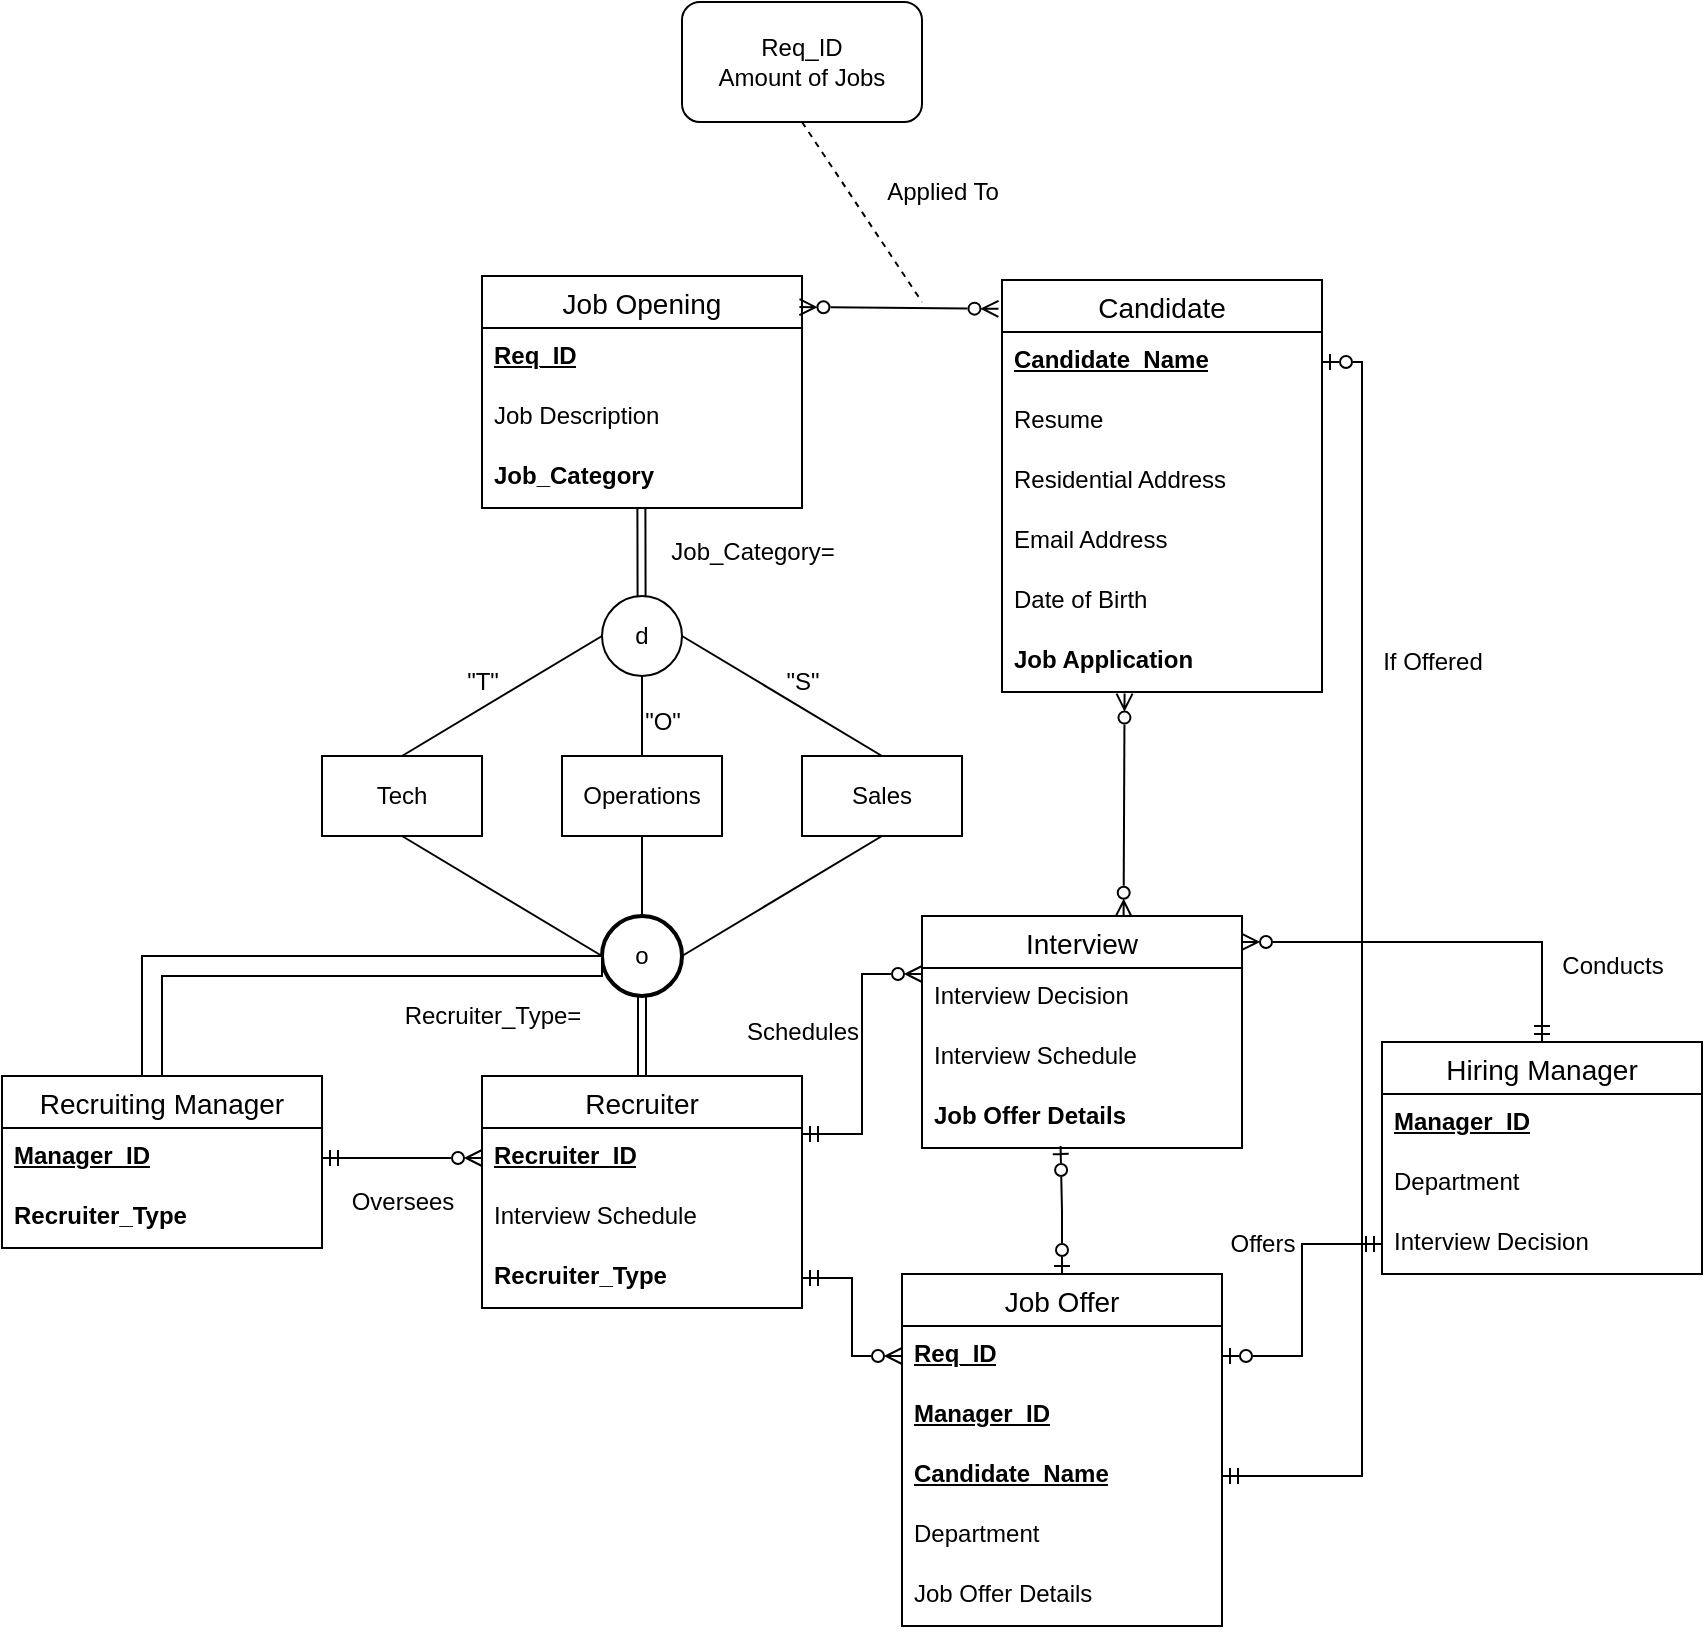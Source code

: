 <mxfile version="22.0.5" type="device">
  <diagram name="Page-1" id="18EpJnspM68TObBnQlz2">
    <mxGraphModel dx="1588" dy="966" grid="1" gridSize="10" guides="1" tooltips="1" connect="1" arrows="1" fold="1" page="1" pageScale="1" pageWidth="850" pageHeight="1100" math="0" shadow="0">
      <root>
        <mxCell id="0" />
        <mxCell id="1" parent="0" />
        <mxCell id="Vh-mc57jUNbCQ79QE870-1" value="Candidate" style="swimlane;fontStyle=0;childLayout=stackLayout;horizontal=1;startSize=26;horizontalStack=0;resizeParent=1;resizeParentMax=0;resizeLast=0;collapsible=1;marginBottom=0;align=center;fontSize=14;" vertex="1" parent="1">
          <mxGeometry x="500" y="283" width="160" height="206" as="geometry" />
        </mxCell>
        <mxCell id="Vh-mc57jUNbCQ79QE870-2" value="&lt;b&gt;&lt;u&gt;Candidate_Name&lt;/u&gt;&lt;/b&gt;" style="text;strokeColor=none;fillColor=none;spacingLeft=4;spacingRight=4;overflow=hidden;rotatable=0;points=[[0,0.5],[1,0.5]];portConstraint=eastwest;fontSize=12;whiteSpace=wrap;html=1;" vertex="1" parent="Vh-mc57jUNbCQ79QE870-1">
          <mxGeometry y="26" width="160" height="30" as="geometry" />
        </mxCell>
        <mxCell id="Vh-mc57jUNbCQ79QE870-3" value="Resume&lt;br&gt;" style="text;strokeColor=none;fillColor=none;spacingLeft=4;spacingRight=4;overflow=hidden;rotatable=0;points=[[0,0.5],[1,0.5]];portConstraint=eastwest;fontSize=12;whiteSpace=wrap;html=1;" vertex="1" parent="Vh-mc57jUNbCQ79QE870-1">
          <mxGeometry y="56" width="160" height="30" as="geometry" />
        </mxCell>
        <mxCell id="Vh-mc57jUNbCQ79QE870-4" value="Residential Address" style="text;strokeColor=none;fillColor=none;spacingLeft=4;spacingRight=4;overflow=hidden;rotatable=0;points=[[0,0.5],[1,0.5]];portConstraint=eastwest;fontSize=12;whiteSpace=wrap;html=1;" vertex="1" parent="Vh-mc57jUNbCQ79QE870-1">
          <mxGeometry y="86" width="160" height="30" as="geometry" />
        </mxCell>
        <mxCell id="Vh-mc57jUNbCQ79QE870-5" value="Email Address" style="text;strokeColor=none;fillColor=none;spacingLeft=4;spacingRight=4;overflow=hidden;rotatable=0;points=[[0,0.5],[1,0.5]];portConstraint=eastwest;fontSize=12;whiteSpace=wrap;html=1;" vertex="1" parent="Vh-mc57jUNbCQ79QE870-1">
          <mxGeometry y="116" width="160" height="30" as="geometry" />
        </mxCell>
        <mxCell id="Vh-mc57jUNbCQ79QE870-6" value="Date of Birth" style="text;strokeColor=none;fillColor=none;spacingLeft=4;spacingRight=4;overflow=hidden;rotatable=0;points=[[0,0.5],[1,0.5]];portConstraint=eastwest;fontSize=12;whiteSpace=wrap;html=1;" vertex="1" parent="Vh-mc57jUNbCQ79QE870-1">
          <mxGeometry y="146" width="160" height="30" as="geometry" />
        </mxCell>
        <mxCell id="Vh-mc57jUNbCQ79QE870-50" value="&lt;b&gt;Job Application&lt;/b&gt;" style="text;strokeColor=none;fillColor=none;spacingLeft=4;spacingRight=4;overflow=hidden;rotatable=0;points=[[0,0.5],[1,0.5]];portConstraint=eastwest;fontSize=12;whiteSpace=wrap;html=1;" vertex="1" parent="Vh-mc57jUNbCQ79QE870-1">
          <mxGeometry y="176" width="160" height="30" as="geometry" />
        </mxCell>
        <mxCell id="Vh-mc57jUNbCQ79QE870-12" value="Job Opening" style="swimlane;fontStyle=0;childLayout=stackLayout;horizontal=1;startSize=26;horizontalStack=0;resizeParent=1;resizeParentMax=0;resizeLast=0;collapsible=1;marginBottom=0;align=center;fontSize=14;" vertex="1" parent="1">
          <mxGeometry x="240" y="281" width="160" height="116" as="geometry" />
        </mxCell>
        <mxCell id="Vh-mc57jUNbCQ79QE870-13" value="&lt;b&gt;&lt;u&gt;Req_ID&lt;/u&gt;&lt;/b&gt;" style="text;strokeColor=none;fillColor=none;spacingLeft=4;spacingRight=4;overflow=hidden;rotatable=0;points=[[0,0.5],[1,0.5]];portConstraint=eastwest;fontSize=12;whiteSpace=wrap;html=1;" vertex="1" parent="Vh-mc57jUNbCQ79QE870-12">
          <mxGeometry y="26" width="160" height="30" as="geometry" />
        </mxCell>
        <mxCell id="Vh-mc57jUNbCQ79QE870-14" value="Job Description" style="text;strokeColor=none;fillColor=none;spacingLeft=4;spacingRight=4;overflow=hidden;rotatable=0;points=[[0,0.5],[1,0.5]];portConstraint=eastwest;fontSize=12;whiteSpace=wrap;html=1;" vertex="1" parent="Vh-mc57jUNbCQ79QE870-12">
          <mxGeometry y="56" width="160" height="30" as="geometry" />
        </mxCell>
        <mxCell id="Vh-mc57jUNbCQ79QE870-15" value="&lt;b&gt;Job_Category&lt;/b&gt;" style="text;strokeColor=none;fillColor=none;spacingLeft=4;spacingRight=4;overflow=hidden;rotatable=0;points=[[0,0.5],[1,0.5]];portConstraint=eastwest;fontSize=12;whiteSpace=wrap;html=1;" vertex="1" parent="Vh-mc57jUNbCQ79QE870-12">
          <mxGeometry y="86" width="160" height="30" as="geometry" />
        </mxCell>
        <mxCell id="Vh-mc57jUNbCQ79QE870-16" value="" style="shape=link;html=1;rounded=0;entryX=0.493;entryY=1.133;entryDx=0;entryDy=0;entryPerimeter=0;" edge="1" parent="1">
          <mxGeometry width="100" relative="1" as="geometry">
            <mxPoint x="319.82" y="457.01" as="sourcePoint" />
            <mxPoint x="319.7" y="397" as="targetPoint" />
          </mxGeometry>
        </mxCell>
        <mxCell id="Vh-mc57jUNbCQ79QE870-17" value="d" style="ellipse;whiteSpace=wrap;html=1;aspect=fixed;" vertex="1" parent="1">
          <mxGeometry x="300" y="441" width="40" height="40" as="geometry" />
        </mxCell>
        <mxCell id="Vh-mc57jUNbCQ79QE870-18" value="Job_Category=" style="text;html=1;align=center;verticalAlign=middle;resizable=0;points=[];autosize=1;strokeColor=none;fillColor=none;" vertex="1" parent="1">
          <mxGeometry x="320" y="404" width="110" height="30" as="geometry" />
        </mxCell>
        <mxCell id="Vh-mc57jUNbCQ79QE870-19" value="Tech" style="rounded=0;whiteSpace=wrap;html=1;" vertex="1" parent="1">
          <mxGeometry x="160" y="521" width="80" height="40" as="geometry" />
        </mxCell>
        <mxCell id="Vh-mc57jUNbCQ79QE870-20" value="Operations" style="rounded=0;whiteSpace=wrap;html=1;" vertex="1" parent="1">
          <mxGeometry x="280" y="521" width="80" height="40" as="geometry" />
        </mxCell>
        <mxCell id="Vh-mc57jUNbCQ79QE870-21" value="Sales" style="rounded=0;whiteSpace=wrap;html=1;" vertex="1" parent="1">
          <mxGeometry x="400" y="521" width="80" height="40" as="geometry" />
        </mxCell>
        <mxCell id="Vh-mc57jUNbCQ79QE870-22" value="" style="endArrow=none;html=1;rounded=0;exitX=0.5;exitY=0;exitDx=0;exitDy=0;entryX=0;entryY=0.5;entryDx=0;entryDy=0;" edge="1" parent="1" source="Vh-mc57jUNbCQ79QE870-19" target="Vh-mc57jUNbCQ79QE870-17">
          <mxGeometry relative="1" as="geometry">
            <mxPoint x="230" y="541" as="sourcePoint" />
            <mxPoint x="390" y="541" as="targetPoint" />
          </mxGeometry>
        </mxCell>
        <mxCell id="Vh-mc57jUNbCQ79QE870-23" value="" style="endArrow=none;html=1;rounded=0;exitX=0.5;exitY=0;exitDx=0;exitDy=0;entryX=0.5;entryY=1;entryDx=0;entryDy=0;" edge="1" parent="1" source="Vh-mc57jUNbCQ79QE870-20" target="Vh-mc57jUNbCQ79QE870-17">
          <mxGeometry relative="1" as="geometry">
            <mxPoint x="230" y="541" as="sourcePoint" />
            <mxPoint x="390" y="541" as="targetPoint" />
          </mxGeometry>
        </mxCell>
        <mxCell id="Vh-mc57jUNbCQ79QE870-24" value="" style="endArrow=none;html=1;rounded=0;exitX=1;exitY=0.5;exitDx=0;exitDy=0;entryX=0.5;entryY=0;entryDx=0;entryDy=0;" edge="1" parent="1" source="Vh-mc57jUNbCQ79QE870-17" target="Vh-mc57jUNbCQ79QE870-21">
          <mxGeometry relative="1" as="geometry">
            <mxPoint x="340" y="471" as="sourcePoint" />
            <mxPoint x="500" y="471" as="targetPoint" />
          </mxGeometry>
        </mxCell>
        <mxCell id="Vh-mc57jUNbCQ79QE870-25" value="&quot;T&quot;" style="text;html=1;align=center;verticalAlign=middle;resizable=0;points=[];autosize=1;strokeColor=none;fillColor=none;" vertex="1" parent="1">
          <mxGeometry x="220" y="469" width="40" height="30" as="geometry" />
        </mxCell>
        <mxCell id="Vh-mc57jUNbCQ79QE870-26" value="&quot;O&quot;" style="text;html=1;align=center;verticalAlign=middle;resizable=0;points=[];autosize=1;strokeColor=none;fillColor=none;" vertex="1" parent="1">
          <mxGeometry x="310" y="489" width="40" height="30" as="geometry" />
        </mxCell>
        <mxCell id="Vh-mc57jUNbCQ79QE870-27" value="&quot;S&quot;" style="text;html=1;align=center;verticalAlign=middle;resizable=0;points=[];autosize=1;strokeColor=none;fillColor=none;" vertex="1" parent="1">
          <mxGeometry x="380" y="469" width="40" height="30" as="geometry" />
        </mxCell>
        <mxCell id="Vh-mc57jUNbCQ79QE870-28" value="Recruiter" style="swimlane;fontStyle=0;childLayout=stackLayout;horizontal=1;startSize=26;horizontalStack=0;resizeParent=1;resizeParentMax=0;resizeLast=0;collapsible=1;marginBottom=0;align=center;fontSize=14;" vertex="1" parent="1">
          <mxGeometry x="240" y="681" width="160" height="116" as="geometry" />
        </mxCell>
        <mxCell id="Vh-mc57jUNbCQ79QE870-29" value="&lt;b&gt;&lt;u&gt;Recruiter_ID&lt;/u&gt;&lt;/b&gt;" style="text;strokeColor=none;fillColor=none;spacingLeft=4;spacingRight=4;overflow=hidden;rotatable=0;points=[[0,0.5],[1,0.5]];portConstraint=eastwest;fontSize=12;whiteSpace=wrap;html=1;" vertex="1" parent="Vh-mc57jUNbCQ79QE870-28">
          <mxGeometry y="26" width="160" height="30" as="geometry" />
        </mxCell>
        <mxCell id="Vh-mc57jUNbCQ79QE870-72" value="Interview Schedule" style="text;strokeColor=none;fillColor=none;spacingLeft=4;spacingRight=4;overflow=hidden;rotatable=0;points=[[0,0.5],[1,0.5]];portConstraint=eastwest;fontSize=12;whiteSpace=wrap;html=1;" vertex="1" parent="Vh-mc57jUNbCQ79QE870-28">
          <mxGeometry y="56" width="160" height="30" as="geometry" />
        </mxCell>
        <mxCell id="Vh-mc57jUNbCQ79QE870-30" value="&lt;b&gt;Recruiter_Type&lt;/b&gt;" style="text;strokeColor=none;fillColor=none;spacingLeft=4;spacingRight=4;overflow=hidden;rotatable=0;points=[[0,0.5],[1,0.5]];portConstraint=eastwest;fontSize=12;whiteSpace=wrap;html=1;" vertex="1" parent="Vh-mc57jUNbCQ79QE870-28">
          <mxGeometry y="86" width="160" height="30" as="geometry" />
        </mxCell>
        <mxCell id="Vh-mc57jUNbCQ79QE870-32" value="o" style="strokeWidth=2;html=1;shape=mxgraph.flowchart.start_2;whiteSpace=wrap;" vertex="1" parent="1">
          <mxGeometry x="300" y="601" width="40" height="40" as="geometry" />
        </mxCell>
        <mxCell id="Vh-mc57jUNbCQ79QE870-34" value="" style="endArrow=none;html=1;rounded=0;entryX=0.5;entryY=1;entryDx=0;entryDy=0;exitX=0;exitY=0.5;exitDx=0;exitDy=0;exitPerimeter=0;" edge="1" parent="1" source="Vh-mc57jUNbCQ79QE870-32" target="Vh-mc57jUNbCQ79QE870-19">
          <mxGeometry width="50" height="50" relative="1" as="geometry">
            <mxPoint x="350" y="671" as="sourcePoint" />
            <mxPoint x="400" y="621" as="targetPoint" />
          </mxGeometry>
        </mxCell>
        <mxCell id="Vh-mc57jUNbCQ79QE870-35" value="" style="endArrow=none;html=1;rounded=0;entryX=0.5;entryY=1;entryDx=0;entryDy=0;exitX=0.5;exitY=0;exitDx=0;exitDy=0;exitPerimeter=0;" edge="1" parent="1" source="Vh-mc57jUNbCQ79QE870-32" target="Vh-mc57jUNbCQ79QE870-20">
          <mxGeometry width="50" height="50" relative="1" as="geometry">
            <mxPoint x="350" y="671" as="sourcePoint" />
            <mxPoint x="400" y="621" as="targetPoint" />
          </mxGeometry>
        </mxCell>
        <mxCell id="Vh-mc57jUNbCQ79QE870-36" value="" style="endArrow=none;html=1;rounded=0;entryX=0.5;entryY=1;entryDx=0;entryDy=0;exitX=1;exitY=0.5;exitDx=0;exitDy=0;exitPerimeter=0;" edge="1" parent="1" source="Vh-mc57jUNbCQ79QE870-32" target="Vh-mc57jUNbCQ79QE870-21">
          <mxGeometry width="50" height="50" relative="1" as="geometry">
            <mxPoint x="350" y="671" as="sourcePoint" />
            <mxPoint x="400" y="621" as="targetPoint" />
          </mxGeometry>
        </mxCell>
        <mxCell id="Vh-mc57jUNbCQ79QE870-37" value="" style="shape=link;html=1;rounded=0;exitX=0.5;exitY=0;exitDx=0;exitDy=0;" edge="1" parent="1" source="Vh-mc57jUNbCQ79QE870-28">
          <mxGeometry width="100" relative="1" as="geometry">
            <mxPoint x="319.85" y="671" as="sourcePoint" />
            <mxPoint x="320" y="641" as="targetPoint" />
          </mxGeometry>
        </mxCell>
        <mxCell id="Vh-mc57jUNbCQ79QE870-38" value="Recruiter_Type=" style="text;html=1;align=center;verticalAlign=middle;resizable=0;points=[];autosize=1;strokeColor=none;fillColor=none;" vertex="1" parent="1">
          <mxGeometry x="190" y="636" width="110" height="30" as="geometry" />
        </mxCell>
        <mxCell id="Vh-mc57jUNbCQ79QE870-40" value="Recruiting Manager" style="swimlane;fontStyle=0;childLayout=stackLayout;horizontal=1;startSize=26;horizontalStack=0;resizeParent=1;resizeParentMax=0;resizeLast=0;collapsible=1;marginBottom=0;align=center;fontSize=14;" vertex="1" parent="1">
          <mxGeometry y="681" width="160" height="86" as="geometry" />
        </mxCell>
        <mxCell id="Vh-mc57jUNbCQ79QE870-41" value="&lt;b&gt;&lt;u&gt;Manager_ID&lt;/u&gt;&lt;/b&gt;" style="text;strokeColor=none;fillColor=none;spacingLeft=4;spacingRight=4;overflow=hidden;rotatable=0;points=[[0,0.5],[1,0.5]];portConstraint=eastwest;fontSize=12;whiteSpace=wrap;html=1;" vertex="1" parent="Vh-mc57jUNbCQ79QE870-40">
          <mxGeometry y="26" width="160" height="30" as="geometry" />
        </mxCell>
        <mxCell id="Vh-mc57jUNbCQ79QE870-42" value="&lt;b&gt;Recruiter_Type&lt;/b&gt;" style="text;strokeColor=none;fillColor=none;spacingLeft=4;spacingRight=4;overflow=hidden;rotatable=0;points=[[0,0.5],[1,0.5]];portConstraint=eastwest;fontSize=12;whiteSpace=wrap;html=1;" vertex="1" parent="Vh-mc57jUNbCQ79QE870-40">
          <mxGeometry y="56" width="160" height="30" as="geometry" />
        </mxCell>
        <mxCell id="Vh-mc57jUNbCQ79QE870-45" value="" style="endArrow=ERzeroToMany;html=1;rounded=0;exitX=1;exitY=0.5;exitDx=0;exitDy=0;entryX=0;entryY=0.5;entryDx=0;entryDy=0;startArrow=ERmandOne;startFill=0;endFill=0;" edge="1" parent="1" source="Vh-mc57jUNbCQ79QE870-41" target="Vh-mc57jUNbCQ79QE870-29">
          <mxGeometry relative="1" as="geometry">
            <mxPoint x="150" y="701" as="sourcePoint" />
            <mxPoint x="310" y="701" as="targetPoint" />
          </mxGeometry>
        </mxCell>
        <mxCell id="Vh-mc57jUNbCQ79QE870-46" value="Oversees" style="text;html=1;align=center;verticalAlign=middle;resizable=0;points=[];autosize=1;strokeColor=none;fillColor=none;" vertex="1" parent="1">
          <mxGeometry x="165" y="729" width="70" height="30" as="geometry" />
        </mxCell>
        <mxCell id="Vh-mc57jUNbCQ79QE870-47" value="" style="shape=corner;whiteSpace=wrap;html=1;dx=10;dy=10;" vertex="1" parent="1">
          <mxGeometry x="70" y="621" width="230" height="60" as="geometry" />
        </mxCell>
        <mxCell id="Vh-mc57jUNbCQ79QE870-48" value="" style="endArrow=ERzeroToMany;html=1;rounded=0;exitX=-0.011;exitY=0.07;exitDx=0;exitDy=0;entryX=0.992;entryY=0.134;entryDx=0;entryDy=0;startArrow=ERzeroToMany;startFill=0;endFill=0;exitPerimeter=0;entryPerimeter=0;" edge="1" parent="1" source="Vh-mc57jUNbCQ79QE870-1" target="Vh-mc57jUNbCQ79QE870-12">
          <mxGeometry relative="1" as="geometry">
            <mxPoint x="300" y="241" as="sourcePoint" />
            <mxPoint x="460" y="241" as="targetPoint" />
          </mxGeometry>
        </mxCell>
        <mxCell id="Vh-mc57jUNbCQ79QE870-51" value="" style="endArrow=none;dashed=1;html=1;rounded=0;exitX=0.5;exitY=1;exitDx=0;exitDy=0;" edge="1" parent="1" source="Vh-mc57jUNbCQ79QE870-52">
          <mxGeometry width="50" height="50" relative="1" as="geometry">
            <mxPoint x="340" y="214" as="sourcePoint" />
            <mxPoint x="460" y="294" as="targetPoint" />
          </mxGeometry>
        </mxCell>
        <mxCell id="Vh-mc57jUNbCQ79QE870-52" value="Req_ID&lt;br&gt;Amount of Jobs" style="rounded=1;whiteSpace=wrap;html=1;" vertex="1" parent="1">
          <mxGeometry x="340" y="144" width="120" height="60" as="geometry" />
        </mxCell>
        <mxCell id="Vh-mc57jUNbCQ79QE870-53" value="Applied To" style="text;html=1;align=center;verticalAlign=middle;resizable=0;points=[];autosize=1;strokeColor=none;fillColor=none;" vertex="1" parent="1">
          <mxGeometry x="430" y="224" width="80" height="30" as="geometry" />
        </mxCell>
        <mxCell id="Vh-mc57jUNbCQ79QE870-57" value="Hiring Manager" style="swimlane;fontStyle=0;childLayout=stackLayout;horizontal=1;startSize=26;horizontalStack=0;resizeParent=1;resizeParentMax=0;resizeLast=0;collapsible=1;marginBottom=0;align=center;fontSize=14;" vertex="1" parent="1">
          <mxGeometry x="690" y="664" width="160" height="116" as="geometry" />
        </mxCell>
        <mxCell id="Vh-mc57jUNbCQ79QE870-58" value="&lt;b&gt;&lt;u&gt;Manager_ID&lt;/u&gt;&lt;/b&gt;" style="text;strokeColor=none;fillColor=none;spacingLeft=4;spacingRight=4;overflow=hidden;rotatable=0;points=[[0,0.5],[1,0.5]];portConstraint=eastwest;fontSize=12;whiteSpace=wrap;html=1;" vertex="1" parent="Vh-mc57jUNbCQ79QE870-57">
          <mxGeometry y="26" width="160" height="30" as="geometry" />
        </mxCell>
        <mxCell id="Vh-mc57jUNbCQ79QE870-59" value="Department" style="text;strokeColor=none;fillColor=none;spacingLeft=4;spacingRight=4;overflow=hidden;rotatable=0;points=[[0,0.5],[1,0.5]];portConstraint=eastwest;fontSize=12;whiteSpace=wrap;html=1;" vertex="1" parent="Vh-mc57jUNbCQ79QE870-57">
          <mxGeometry y="56" width="160" height="30" as="geometry" />
        </mxCell>
        <mxCell id="Vh-mc57jUNbCQ79QE870-73" value="Interview Decision" style="text;strokeColor=none;fillColor=none;spacingLeft=4;spacingRight=4;overflow=hidden;rotatable=0;points=[[0,0.5],[1,0.5]];portConstraint=eastwest;fontSize=12;whiteSpace=wrap;html=1;" vertex="1" parent="Vh-mc57jUNbCQ79QE870-57">
          <mxGeometry y="86" width="160" height="30" as="geometry" />
        </mxCell>
        <mxCell id="Vh-mc57jUNbCQ79QE870-70" style="edgeStyle=orthogonalEdgeStyle;rounded=0;orthogonalLoop=1;jettySize=auto;html=1;exitX=1;exitY=0.112;exitDx=0;exitDy=0;entryX=0.5;entryY=0;entryDx=0;entryDy=0;startArrow=ERzeroToMany;startFill=0;endArrow=ERmandOne;endFill=0;exitPerimeter=0;" edge="1" parent="1" source="Vh-mc57jUNbCQ79QE870-74" target="Vh-mc57jUNbCQ79QE870-57">
          <mxGeometry relative="1" as="geometry">
            <mxPoint x="610.0" y="637.5" as="sourcePoint" />
          </mxGeometry>
        </mxCell>
        <mxCell id="Vh-mc57jUNbCQ79QE870-71" style="edgeStyle=orthogonalEdgeStyle;rounded=0;orthogonalLoop=1;jettySize=auto;html=1;exitX=0;exitY=0.25;exitDx=0;exitDy=0;entryX=1;entryY=0.25;entryDx=0;entryDy=0;startArrow=ERzeroToMany;startFill=0;endArrow=ERmandOne;endFill=0;" edge="1" parent="1" source="Vh-mc57jUNbCQ79QE870-74" target="Vh-mc57jUNbCQ79QE870-28">
          <mxGeometry relative="1" as="geometry">
            <mxPoint x="470.0" y="637.5" as="sourcePoint" />
          </mxGeometry>
        </mxCell>
        <mxCell id="Vh-mc57jUNbCQ79QE870-74" value="Interview" style="swimlane;fontStyle=0;childLayout=stackLayout;horizontal=1;startSize=26;horizontalStack=0;resizeParent=1;resizeParentMax=0;resizeLast=0;collapsible=1;marginBottom=0;align=center;fontSize=14;" vertex="1" parent="1">
          <mxGeometry x="460" y="601" width="160" height="116" as="geometry" />
        </mxCell>
        <mxCell id="Vh-mc57jUNbCQ79QE870-75" value="Interview Decision" style="text;strokeColor=none;fillColor=none;spacingLeft=4;spacingRight=4;overflow=hidden;rotatable=0;points=[[0,0.5],[1,0.5]];portConstraint=eastwest;fontSize=12;whiteSpace=wrap;html=1;" vertex="1" parent="Vh-mc57jUNbCQ79QE870-74">
          <mxGeometry y="26" width="160" height="30" as="geometry" />
        </mxCell>
        <mxCell id="Vh-mc57jUNbCQ79QE870-76" value="Interview Schedule" style="text;strokeColor=none;fillColor=none;spacingLeft=4;spacingRight=4;overflow=hidden;rotatable=0;points=[[0,0.5],[1,0.5]];portConstraint=eastwest;fontSize=12;whiteSpace=wrap;html=1;" vertex="1" parent="Vh-mc57jUNbCQ79QE870-74">
          <mxGeometry y="56" width="160" height="30" as="geometry" />
        </mxCell>
        <mxCell id="Vh-mc57jUNbCQ79QE870-77" value="&lt;b&gt;Job Offer Details&lt;/b&gt;" style="text;strokeColor=none;fillColor=none;spacingLeft=4;spacingRight=4;overflow=hidden;rotatable=0;points=[[0,0.5],[1,0.5]];portConstraint=eastwest;fontSize=12;whiteSpace=wrap;html=1;" vertex="1" parent="Vh-mc57jUNbCQ79QE870-74">
          <mxGeometry y="86" width="160" height="30" as="geometry" />
        </mxCell>
        <mxCell id="Vh-mc57jUNbCQ79QE870-80" value="Job Offer" style="swimlane;fontStyle=0;childLayout=stackLayout;horizontal=1;startSize=26;horizontalStack=0;resizeParent=1;resizeParentMax=0;resizeLast=0;collapsible=1;marginBottom=0;align=center;fontSize=14;" vertex="1" parent="1">
          <mxGeometry x="450" y="780" width="160" height="176" as="geometry" />
        </mxCell>
        <mxCell id="Vh-mc57jUNbCQ79QE870-81" value="&lt;b&gt;&lt;u&gt;Req_ID&lt;/u&gt;&lt;/b&gt;" style="text;strokeColor=none;fillColor=none;spacingLeft=4;spacingRight=4;overflow=hidden;rotatable=0;points=[[0,0.5],[1,0.5]];portConstraint=eastwest;fontSize=12;whiteSpace=wrap;html=1;" vertex="1" parent="Vh-mc57jUNbCQ79QE870-80">
          <mxGeometry y="26" width="160" height="30" as="geometry" />
        </mxCell>
        <mxCell id="Vh-mc57jUNbCQ79QE870-85" value="&lt;b&gt;&lt;u&gt;Manager_ID&lt;/u&gt;&lt;/b&gt;" style="text;strokeColor=none;fillColor=none;spacingLeft=4;spacingRight=4;overflow=hidden;rotatable=0;points=[[0,0.5],[1,0.5]];portConstraint=eastwest;fontSize=12;whiteSpace=wrap;html=1;" vertex="1" parent="Vh-mc57jUNbCQ79QE870-80">
          <mxGeometry y="56" width="160" height="30" as="geometry" />
        </mxCell>
        <mxCell id="Vh-mc57jUNbCQ79QE870-83" value="&lt;b&gt;&lt;u&gt;Candidate_Name&lt;/u&gt;&lt;/b&gt;" style="text;strokeColor=none;fillColor=none;spacingLeft=4;spacingRight=4;overflow=hidden;rotatable=0;points=[[0,0.5],[1,0.5]];portConstraint=eastwest;fontSize=12;whiteSpace=wrap;html=1;" vertex="1" parent="Vh-mc57jUNbCQ79QE870-80">
          <mxGeometry y="86" width="160" height="30" as="geometry" />
        </mxCell>
        <mxCell id="Vh-mc57jUNbCQ79QE870-84" value="Department" style="text;strokeColor=none;fillColor=none;spacingLeft=4;spacingRight=4;overflow=hidden;rotatable=0;points=[[0,0.5],[1,0.5]];portConstraint=eastwest;fontSize=12;whiteSpace=wrap;html=1;" vertex="1" parent="Vh-mc57jUNbCQ79QE870-80">
          <mxGeometry y="116" width="160" height="30" as="geometry" />
        </mxCell>
        <mxCell id="Vh-mc57jUNbCQ79QE870-82" value="Job Offer Details" style="text;strokeColor=none;fillColor=none;spacingLeft=4;spacingRight=4;overflow=hidden;rotatable=0;points=[[0,0.5],[1,0.5]];portConstraint=eastwest;fontSize=12;whiteSpace=wrap;html=1;" vertex="1" parent="Vh-mc57jUNbCQ79QE870-80">
          <mxGeometry y="146" width="160" height="30" as="geometry" />
        </mxCell>
        <mxCell id="Vh-mc57jUNbCQ79QE870-86" style="edgeStyle=orthogonalEdgeStyle;rounded=0;orthogonalLoop=1;jettySize=auto;html=1;exitX=0;exitY=0.5;exitDx=0;exitDy=0;entryX=1;entryY=0.5;entryDx=0;entryDy=0;endArrow=ERmandOne;endFill=0;startArrow=ERzeroToMany;startFill=0;" edge="1" parent="1" source="Vh-mc57jUNbCQ79QE870-81" target="Vh-mc57jUNbCQ79QE870-30">
          <mxGeometry relative="1" as="geometry" />
        </mxCell>
        <mxCell id="Vh-mc57jUNbCQ79QE870-87" style="edgeStyle=orthogonalEdgeStyle;rounded=0;orthogonalLoop=1;jettySize=auto;html=1;exitX=1;exitY=0.5;exitDx=0;exitDy=0;entryX=0;entryY=0.5;entryDx=0;entryDy=0;endArrow=ERmandOne;endFill=0;startArrow=ERzeroToOne;startFill=0;" edge="1" parent="1" source="Vh-mc57jUNbCQ79QE870-81" target="Vh-mc57jUNbCQ79QE870-73">
          <mxGeometry relative="1" as="geometry" />
        </mxCell>
        <mxCell id="Vh-mc57jUNbCQ79QE870-88" style="edgeStyle=orthogonalEdgeStyle;rounded=0;orthogonalLoop=1;jettySize=auto;html=1;exitX=0.5;exitY=0;exitDx=0;exitDy=0;entryX=0.433;entryY=0.967;entryDx=0;entryDy=0;entryPerimeter=0;startArrow=ERzeroToOne;startFill=0;endArrow=ERzeroToOne;endFill=0;" edge="1" parent="1" source="Vh-mc57jUNbCQ79QE870-80" target="Vh-mc57jUNbCQ79QE870-77">
          <mxGeometry relative="1" as="geometry" />
        </mxCell>
        <mxCell id="Vh-mc57jUNbCQ79QE870-89" style="edgeStyle=orthogonalEdgeStyle;rounded=0;orthogonalLoop=1;jettySize=auto;html=1;exitX=1;exitY=0.5;exitDx=0;exitDy=0;entryX=1;entryY=0.5;entryDx=0;entryDy=0;startArrow=ERzeroToOne;startFill=0;endArrow=ERmandOne;endFill=0;" edge="1" parent="1" source="Vh-mc57jUNbCQ79QE870-2" target="Vh-mc57jUNbCQ79QE870-83">
          <mxGeometry relative="1" as="geometry" />
        </mxCell>
        <mxCell id="Vh-mc57jUNbCQ79QE870-91" value="" style="endArrow=ERzeroToMany;html=1;rounded=0;exitX=0.383;exitY=1.027;exitDx=0;exitDy=0;exitPerimeter=0;startArrow=ERzeroToMany;startFill=0;endFill=0;entryX=0.63;entryY=0.003;entryDx=0;entryDy=0;entryPerimeter=0;" edge="1" parent="1" source="Vh-mc57jUNbCQ79QE870-50" target="Vh-mc57jUNbCQ79QE870-74">
          <mxGeometry relative="1" as="geometry">
            <mxPoint x="520" y="534" as="sourcePoint" />
            <mxPoint x="560" y="594" as="targetPoint" />
          </mxGeometry>
        </mxCell>
        <mxCell id="Vh-mc57jUNbCQ79QE870-92" value="Schedules" style="text;html=1;align=center;verticalAlign=middle;resizable=0;points=[];autosize=1;strokeColor=none;fillColor=none;" vertex="1" parent="1">
          <mxGeometry x="360" y="644" width="80" height="30" as="geometry" />
        </mxCell>
        <mxCell id="Vh-mc57jUNbCQ79QE870-93" value="Conducts" style="text;html=1;align=center;verticalAlign=middle;resizable=0;points=[];autosize=1;strokeColor=none;fillColor=none;" vertex="1" parent="1">
          <mxGeometry x="770" y="611" width="70" height="30" as="geometry" />
        </mxCell>
        <mxCell id="Vh-mc57jUNbCQ79QE870-94" value="Offers" style="text;html=1;align=center;verticalAlign=middle;resizable=0;points=[];autosize=1;strokeColor=none;fillColor=none;" vertex="1" parent="1">
          <mxGeometry x="600" y="750" width="60" height="30" as="geometry" />
        </mxCell>
        <mxCell id="Vh-mc57jUNbCQ79QE870-98" value="If Offered" style="text;html=1;align=center;verticalAlign=middle;resizable=0;points=[];autosize=1;strokeColor=none;fillColor=none;" vertex="1" parent="1">
          <mxGeometry x="680" y="459" width="70" height="30" as="geometry" />
        </mxCell>
      </root>
    </mxGraphModel>
  </diagram>
</mxfile>

